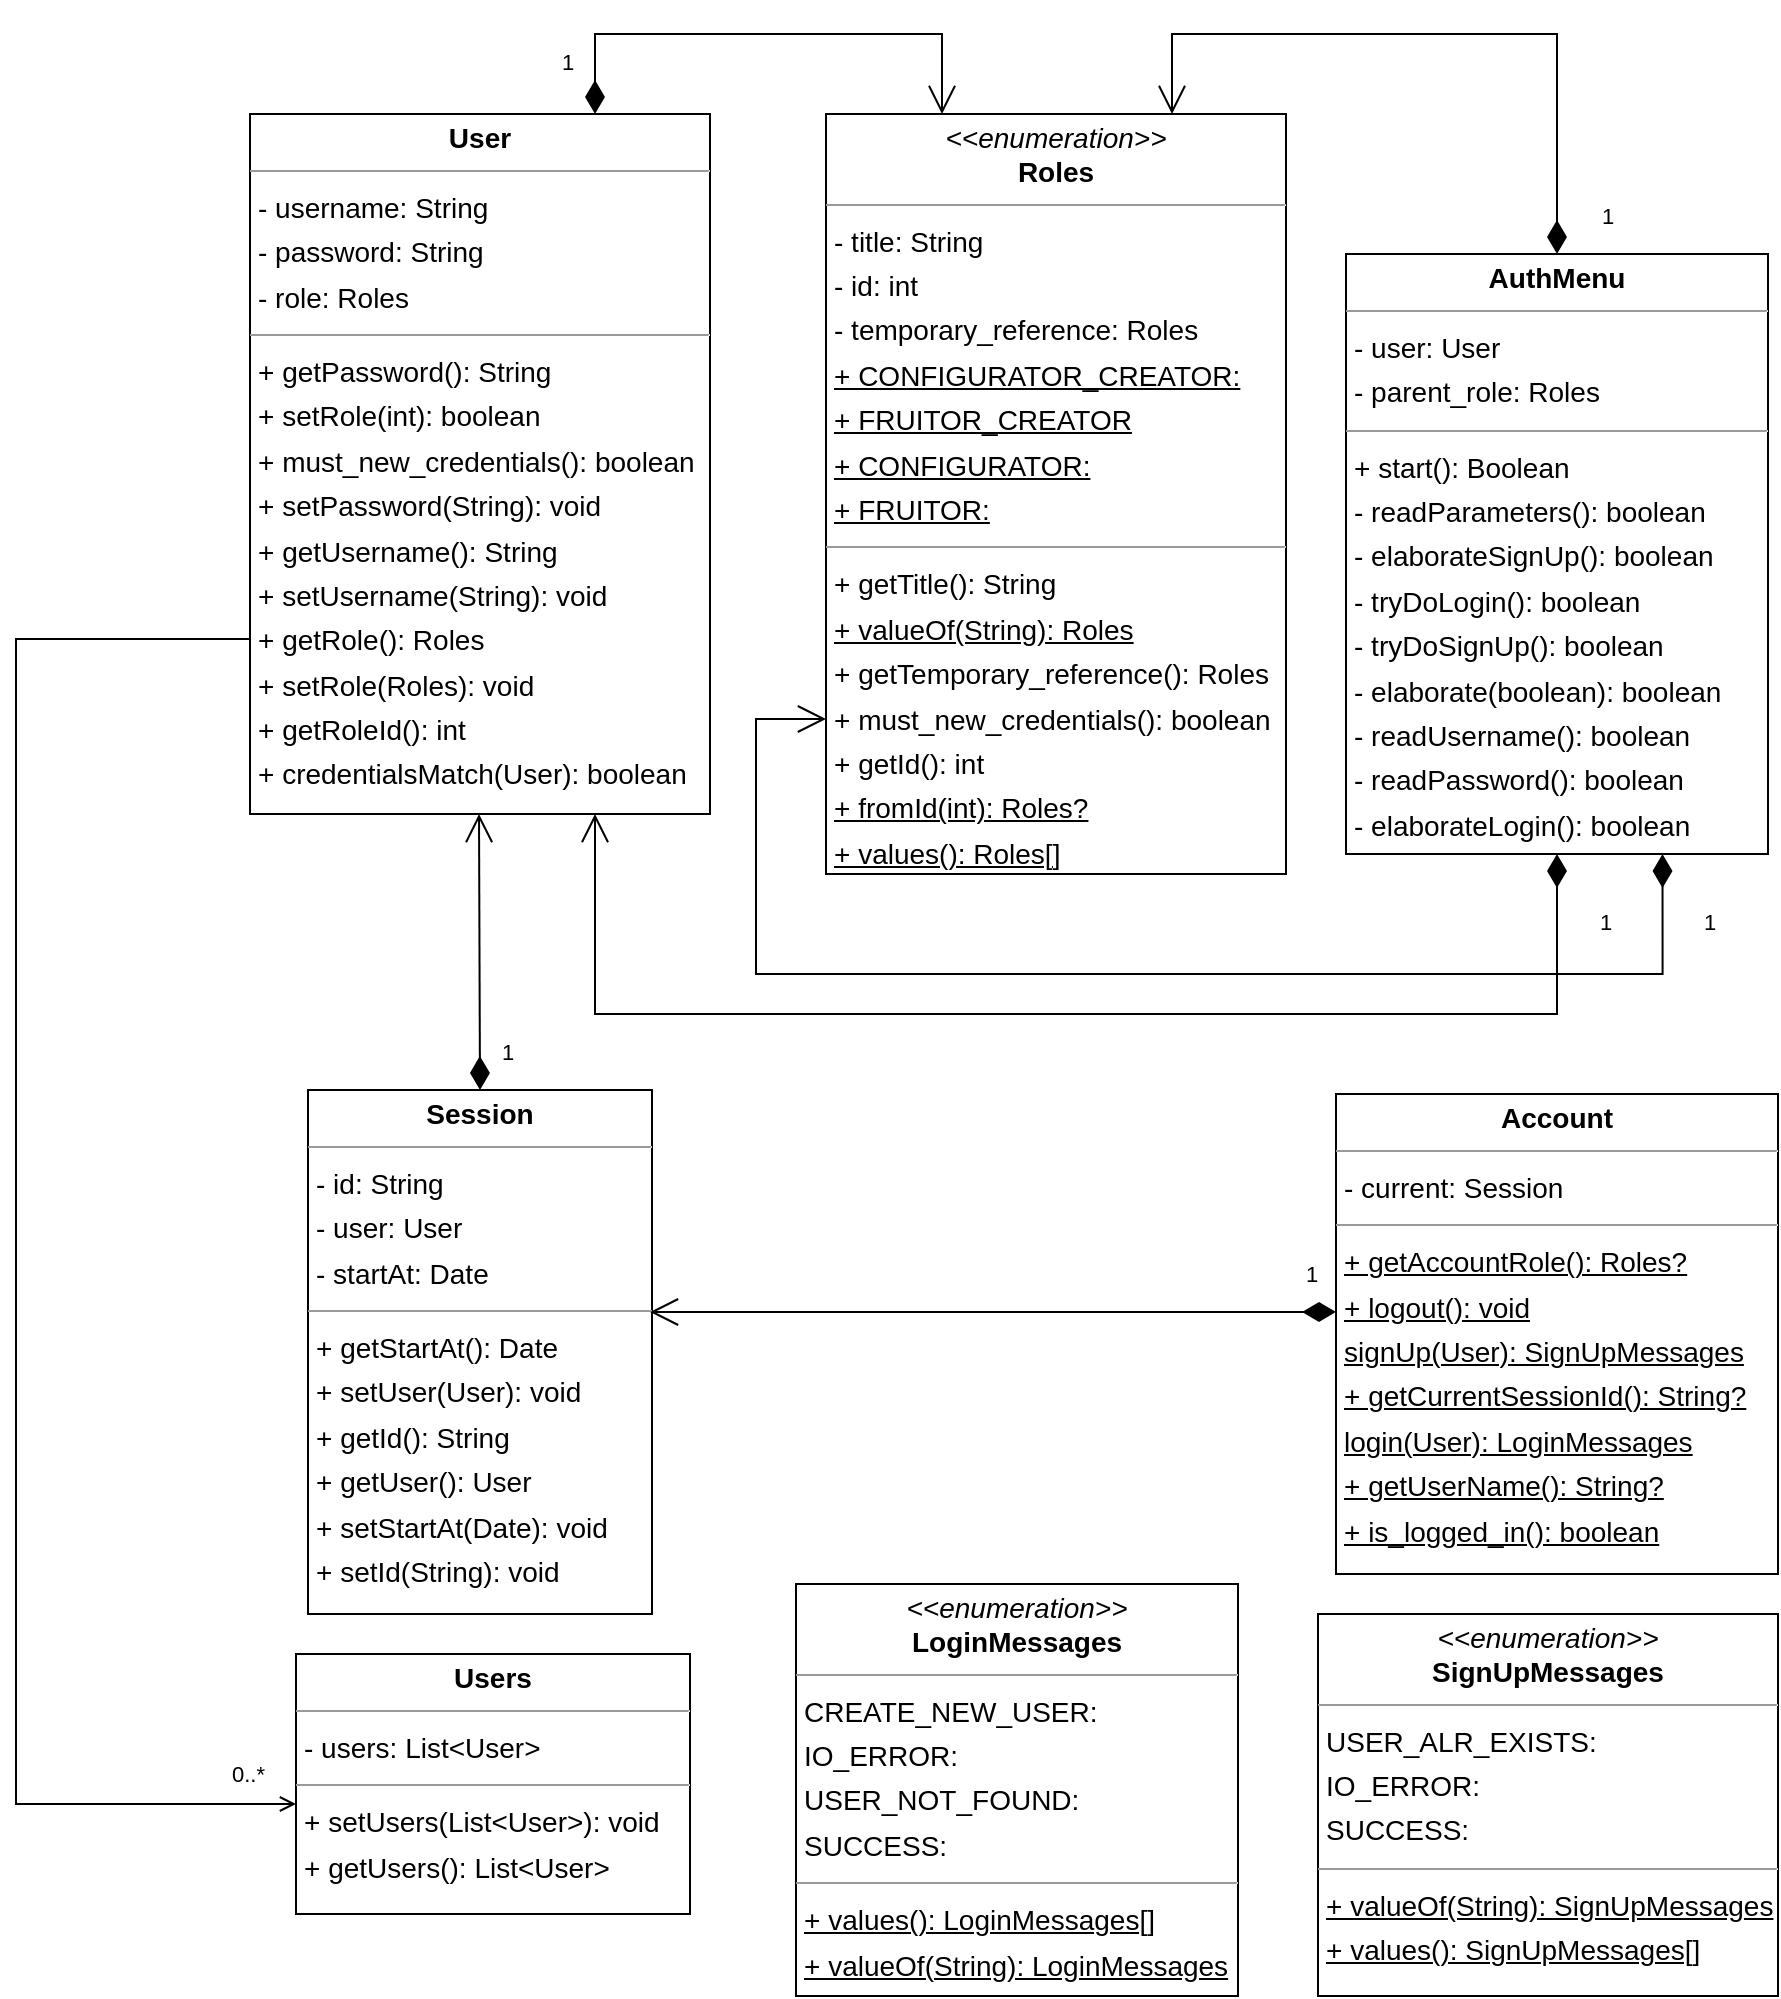 <mxfile version="18.1.3" type="device"><diagram id="lRyS9pE_-DYCtjYUOYw1" name="Pagina-1"><mxGraphModel dx="1678" dy="1137" grid="1" gridSize="10" guides="1" tooltips="1" connect="1" arrows="1" fold="1" page="0" pageScale="1" pageWidth="827" pageHeight="1169" background="none" math="0" shadow="0"><root><mxCell id="0"/><mxCell id="1" parent="0"/><mxCell id="node6" value="&lt;p style=&quot;margin:0px;margin-top:4px;text-align:center;&quot;&gt;&lt;b&gt;Account&lt;/b&gt;&lt;/p&gt;&lt;hr size=&quot;1&quot;&gt;&lt;p style=&quot;margin:0 0 0 4px;line-height:1.6;&quot;&gt;- current: Session&lt;/p&gt;&lt;hr size=&quot;1&quot;&gt;&lt;p style=&quot;margin:0 0 0 4px;line-height:1.6;&quot;&gt;&lt;u&gt;+ getAccountRole(): Roles?&lt;br&gt;+ logout(): void&lt;br&gt;signUp(User): SignUpMessages&lt;br&gt;+ getCurrentSessionId(): String?&lt;br&gt;login(User): LoginMessages&lt;br&gt;+ getUserName(): String?&lt;br&gt;+ is_logged_in(): boolean&lt;/u&gt;&lt;/p&gt;" style="verticalAlign=top;align=left;overflow=fill;fontSize=14;fontFamily=Helvetica;html=1;rounded=0;shadow=0;comic=0;labelBackgroundColor=none;strokeWidth=1;" parent="1" vertex="1"><mxGeometry x="400" y="250" width="221" height="240" as="geometry"/></mxCell><mxCell id="node3" value="&lt;p style=&quot;margin:0px;margin-top:4px;text-align:center;&quot;&gt;&lt;b&gt;AuthMenu&lt;/b&gt;&lt;/p&gt;&lt;hr size=&quot;1&quot;&gt;&lt;p style=&quot;margin:0 0 0 4px;line-height:1.6;&quot;&gt;- user: User&lt;br&gt;- parent_role: Roles&lt;/p&gt;&lt;hr size=&quot;1&quot;&gt;&lt;p style=&quot;margin:0 0 0 4px;line-height:1.6;&quot;&gt;+ start(): Boolean&lt;br&gt;- readParameters(): boolean&lt;br&gt;- elaborateSignUp(): boolean&lt;br&gt;- tryDoLogin(): boolean&lt;br&gt;- tryDoSignUp(): boolean&lt;br&gt;- elaborate(boolean): boolean&lt;br&gt;- readUsername(): boolean&lt;br&gt;- readPassword(): boolean&lt;br&gt;- elaborateLogin(): boolean&lt;/p&gt;" style="verticalAlign=top;align=left;overflow=fill;fontSize=14;fontFamily=Helvetica;html=1;rounded=0;shadow=0;comic=0;labelBackgroundColor=none;strokeWidth=1;" parent="1" vertex="1"><mxGeometry x="405" y="-170" width="211" height="300" as="geometry"/></mxCell><mxCell id="node1" value="&lt;p style=&quot;margin:0px;margin-top:4px;text-align:center;&quot;&gt;&lt;i&gt;&amp;lt;&amp;lt;enumeration&amp;gt;&amp;gt;&lt;/i&gt;&lt;br&gt;&lt;b&gt;LoginMessages&lt;/b&gt;&lt;/p&gt;&lt;hr size=&quot;1&quot;&gt;&lt;p style=&quot;margin:0 0 0 4px;line-height:1.6;&quot;&gt;CREATE_NEW_USER: &lt;br&gt;IO_ERROR: &lt;br&gt;USER_NOT_FOUND: &lt;br&gt;SUCCESS: &lt;/p&gt;&lt;hr size=&quot;1&quot;&gt;&lt;p style=&quot;margin:0 0 0 4px;line-height:1.6;&quot;&gt;&lt;u&gt;+ values(): LoginMessages[]&lt;br&gt;+ valueOf(String): LoginMessages&lt;/u&gt;&lt;/p&gt;" style="verticalAlign=top;align=left;overflow=fill;fontSize=14;fontFamily=Helvetica;html=1;rounded=0;shadow=0;comic=0;labelBackgroundColor=none;strokeWidth=1;" parent="1" vertex="1"><mxGeometry x="130" y="495" width="221" height="206" as="geometry"/></mxCell><mxCell id="node5" value="&lt;p style=&quot;margin:0px;margin-top:4px;text-align:center;&quot;&gt;&lt;i&gt;&amp;lt;&amp;lt;enumeration&amp;gt;&amp;gt;&lt;/i&gt;&lt;br&gt;&lt;b&gt;Roles&lt;/b&gt;&lt;/p&gt;&lt;hr size=&quot;1&quot;&gt;&lt;p style=&quot;margin:0 0 0 4px;line-height:1.6;&quot;&gt;- title: String&lt;br&gt;- id: int&lt;br&gt;- temporary_reference: Roles&lt;br&gt;&lt;u&gt;+ CONFIGURATOR_CREATOR:&lt;/u&gt;&lt;/p&gt;&lt;p style=&quot;margin:0 0 0 4px;line-height:1.6;&quot;&gt;&lt;u&gt;+ FRUITOR_CREATOR&lt;br&gt;+ CONFIGURATOR: &lt;/u&gt;&lt;/p&gt;&lt;p style=&quot;margin:0 0 0 4px;line-height:1.6;&quot;&gt;&lt;u&gt;+ FRUITOR:&lt;/u&gt;&lt;/p&gt;&lt;hr size=&quot;1&quot;&gt;&lt;p style=&quot;margin:0 0 0 4px;line-height:1.6;&quot;&gt;+ getTitle(): String&lt;br&gt;&lt;u&gt;+ valueOf(String): Roles&lt;/u&gt;&lt;br&gt;+ getTemporary_reference(): Roles&lt;br&gt;+ must_new_credentials(): boolean&lt;br&gt;+ getId(): int&lt;br&gt;&lt;u&gt;+ fromId(int): Roles?&lt;/u&gt;&lt;br&gt;&lt;u&gt;+ values(): Roles[]&lt;/u&gt;&lt;/p&gt;" style="verticalAlign=top;align=left;overflow=fill;fontSize=14;fontFamily=Helvetica;html=1;rounded=0;shadow=0;comic=0;labelBackgroundColor=none;strokeWidth=1;" parent="1" vertex="1"><mxGeometry x="145" y="-240" width="230" height="380" as="geometry"/></mxCell><mxCell id="node7" value="&lt;p style=&quot;margin:0px;margin-top:4px;text-align:center;&quot;&gt;&lt;b&gt;Session&lt;/b&gt;&lt;/p&gt;&lt;hr size=&quot;1&quot;&gt;&lt;p style=&quot;margin:0 0 0 4px;line-height:1.6;&quot;&gt;- id: String&lt;br&gt;- user: User&lt;br&gt;- startAt: Date&lt;/p&gt;&lt;hr size=&quot;1&quot;&gt;&lt;p style=&quot;margin:0 0 0 4px;line-height:1.6;&quot;&gt;+ getStartAt(): Date&lt;br&gt;+ setUser(User): void&lt;br&gt;+ getId(): String&lt;br&gt;+ getUser(): User&lt;br&gt;+ setStartAt(Date): void&lt;br&gt;+ setId(String): void&lt;/p&gt;" style="verticalAlign=top;align=left;overflow=fill;fontSize=14;fontFamily=Helvetica;html=1;rounded=0;shadow=0;comic=0;labelBackgroundColor=none;strokeWidth=1;" parent="1" vertex="1"><mxGeometry x="-114" y="248" width="172" height="262" as="geometry"/></mxCell><mxCell id="node4" value="&lt;p style=&quot;margin:0px;margin-top:4px;text-align:center;&quot;&gt;&lt;i&gt;&amp;lt;&amp;lt;enumeration&amp;gt;&amp;gt;&lt;/i&gt;&lt;br&gt;&lt;b&gt;SignUpMessages&lt;/b&gt;&lt;/p&gt;&lt;hr size=&quot;1&quot;&gt;&lt;p style=&quot;margin:0 0 0 4px;line-height:1.6;&quot;&gt;USER_ALR_EXISTS: &lt;br&gt;IO_ERROR: &lt;br&gt;SUCCESS: &lt;/p&gt;&lt;hr size=&quot;1&quot;&gt;&lt;p style=&quot;margin:0 0 0 4px;line-height:1.6;&quot;&gt;&lt;u&gt;+ valueOf(String): SignUpMessages&lt;/u&gt;&lt;br&gt;&lt;u&gt;+ values(): SignUpMessages[]&lt;/u&gt;&lt;/p&gt;" style="verticalAlign=top;align=left;overflow=fill;fontSize=14;fontFamily=Helvetica;html=1;rounded=0;shadow=0;comic=0;labelBackgroundColor=none;strokeWidth=1;" parent="1" vertex="1"><mxGeometry x="391" y="510" width="230" height="191" as="geometry"/></mxCell><mxCell id="node2" value="&lt;p style=&quot;margin:0px;margin-top:4px;text-align:center;&quot;&gt;&lt;b&gt;User&lt;/b&gt;&lt;/p&gt;&lt;hr size=&quot;1&quot;&gt;&lt;p style=&quot;margin:0 0 0 4px;line-height:1.6;&quot;&gt;- username: String&lt;br&gt;- password: String&lt;br&gt;- role: Roles&lt;/p&gt;&lt;hr size=&quot;1&quot;&gt;&lt;p style=&quot;margin:0 0 0 4px;line-height:1.6;&quot;&gt;+ getPassword(): String&lt;br&gt;+ setRole(int): boolean&lt;br&gt;+ must_new_credentials(): boolean&lt;br&gt;+ setPassword(String): void&lt;br&gt;+ getUsername(): String&lt;br&gt;+ setUsername(String): void&lt;br&gt;+ getRole(): Roles&lt;br&gt;+ setRole(Roles): void&lt;br&gt;+ getRoleId(): int&lt;br&gt;+ credentialsMatch(User): boolean&lt;/p&gt;" style="verticalAlign=top;align=left;overflow=fill;fontSize=14;fontFamily=Helvetica;html=1;rounded=0;shadow=0;comic=0;labelBackgroundColor=none;strokeWidth=1;" parent="1" vertex="1"><mxGeometry x="-143" y="-240" width="230" height="350" as="geometry"/></mxCell><mxCell id="node0" value="&lt;p style=&quot;margin:0px;margin-top:4px;text-align:center;&quot;&gt;&lt;b&gt;Users&lt;/b&gt;&lt;/p&gt;&lt;hr size=&quot;1&quot;&gt;&lt;p style=&quot;margin:0 0 0 4px;line-height:1.6;&quot;&gt;- users: List&amp;lt;User&amp;gt;&lt;/p&gt;&lt;hr size=&quot;1&quot;&gt;&lt;p style=&quot;margin:0 0 0 4px;line-height:1.6;&quot;&gt;+ setUsers(List&amp;lt;User&amp;gt;): void&lt;br&gt;+ getUsers(): List&amp;lt;User&amp;gt;&lt;/p&gt;" style="verticalAlign=top;align=left;overflow=fill;fontSize=14;fontFamily=Helvetica;html=1;rounded=0;shadow=0;comic=0;labelBackgroundColor=none;strokeWidth=1;" parent="1" vertex="1"><mxGeometry x="-120" y="530" width="197" height="130" as="geometry"/></mxCell><mxCell id="qnyjLbuQnT0MDNIwYMqL-1" value="0..*" style="edgeLabel;resizable=0;html=1;align=left;verticalAlign=top;strokeColor=default;" parent="1" vertex="1" connectable="0"><mxGeometry x="250" y="260" as="geometry"><mxPoint x="-404" y="317" as="offset"/></mxGeometry></mxCell><mxCell id="TLjqDHMq0ugDEsRPa1Ml-2" style="edgeStyle=orthogonalEdgeStyle;rounded=0;orthogonalLoop=1;jettySize=auto;html=1;exitX=0;exitY=0.75;exitDx=0;exitDy=0;entryX=0;entryY=0.5;entryDx=0;entryDy=0;endArrow=open;endFill=0;" edge="1" parent="1"><mxGeometry relative="1" as="geometry"><mxPoint x="-120" y="605" as="targetPoint"/><Array as="points"><mxPoint x="-260" y="23"/><mxPoint x="-260" y="605"/></Array><mxPoint x="-143" y="22.5" as="sourcePoint"/></mxGeometry></mxCell><mxCell id="TLjqDHMq0ugDEsRPa1Ml-3" value="1" style="endArrow=open;html=1;endSize=12;startArrow=diamondThin;startSize=14;startFill=1;edgeStyle=orthogonalEdgeStyle;align=left;verticalAlign=bottom;rounded=0;exitX=0.75;exitY=1;exitDx=0;exitDy=0;entryX=0;entryY=0.75;entryDx=0;entryDy=0;" edge="1" parent="1"><mxGeometry x="-0.871" y="19" relative="1" as="geometry"><mxPoint x="563.25" y="130" as="sourcePoint"/><mxPoint x="145" y="62.5" as="targetPoint"/><Array as="points"><mxPoint x="563" y="190"/><mxPoint x="110" y="190"/><mxPoint x="110" y="63"/></Array><mxPoint as="offset"/></mxGeometry></mxCell><mxCell id="TLjqDHMq0ugDEsRPa1Ml-4" value="1" style="endArrow=open;html=1;endSize=12;startArrow=diamondThin;startSize=14;startFill=1;edgeStyle=orthogonalEdgeStyle;align=left;verticalAlign=bottom;rounded=0;exitX=0.5;exitY=1;exitDx=0;exitDy=0;entryX=0.75;entryY=1;entryDx=0;entryDy=0;" edge="1" parent="1"><mxGeometry x="-0.871" y="19" relative="1" as="geometry"><mxPoint x="510.5" y="130" as="sourcePoint"/><mxPoint x="29.5" y="110" as="targetPoint"/><Array as="points"><mxPoint x="511" y="210"/><mxPoint x="30" y="210"/></Array><mxPoint as="offset"/></mxGeometry></mxCell><mxCell id="TLjqDHMq0ugDEsRPa1Ml-5" value="1" style="endArrow=open;html=1;endSize=12;startArrow=diamondThin;startSize=14;startFill=1;edgeStyle=orthogonalEdgeStyle;align=left;verticalAlign=bottom;rounded=0;entryX=1;entryY=0.5;entryDx=0;entryDy=0;exitX=0;exitY=0.5;exitDx=0;exitDy=0;" edge="1" parent="1"><mxGeometry x="-0.898" y="-10" relative="1" as="geometry"><mxPoint x="400" y="359" as="sourcePoint"/><mxPoint x="57" y="359" as="targetPoint"/><Array as="points"><mxPoint x="360" y="359"/><mxPoint x="360" y="359"/></Array><mxPoint as="offset"/></mxGeometry></mxCell><mxCell id="TLjqDHMq0ugDEsRPa1Ml-6" value="1" style="endArrow=open;html=1;endSize=12;startArrow=diamondThin;startSize=14;startFill=1;edgeStyle=orthogonalEdgeStyle;align=left;verticalAlign=bottom;rounded=0;exitX=0.5;exitY=0;exitDx=0;exitDy=0;entryX=0.5;entryY=1;entryDx=0;entryDy=0;" edge="1" parent="1" source="node7"><mxGeometry x="-0.865" y="-9" relative="1" as="geometry"><mxPoint x="-28" y="258.0" as="sourcePoint"/><mxPoint x="-28.5" y="110" as="targetPoint"/><mxPoint as="offset"/><Array as="points"/></mxGeometry></mxCell><mxCell id="TLjqDHMq0ugDEsRPa1Ml-7" value="1" style="endArrow=open;html=1;endSize=12;startArrow=diamondThin;startSize=14;startFill=1;edgeStyle=orthogonalEdgeStyle;align=left;verticalAlign=bottom;rounded=0;exitX=0.5;exitY=0;exitDx=0;exitDy=0;" edge="1" parent="1"><mxGeometry x="-0.942" y="-19" relative="1" as="geometry"><mxPoint x="510.5" y="-170" as="sourcePoint"/><mxPoint x="318" y="-240" as="targetPoint"/><Array as="points"><mxPoint x="511" y="-280"/><mxPoint x="318" y="-280"/></Array><mxPoint x="1" as="offset"/></mxGeometry></mxCell><mxCell id="TLjqDHMq0ugDEsRPa1Ml-8" value="1" style="endArrow=open;html=1;endSize=12;startArrow=diamondThin;startSize=14;startFill=1;edgeStyle=orthogonalEdgeStyle;align=left;verticalAlign=bottom;rounded=0;exitX=0.75;exitY=0;exitDx=0;exitDy=0;" edge="1" parent="1"><mxGeometry x="-0.863" y="19" relative="1" as="geometry"><mxPoint x="29.5" y="-240" as="sourcePoint"/><mxPoint x="203" y="-240" as="targetPoint"/><Array as="points"><mxPoint x="29" y="-280"/><mxPoint x="203" y="-280"/></Array><mxPoint as="offset"/></mxGeometry></mxCell></root></mxGraphModel></diagram></mxfile>